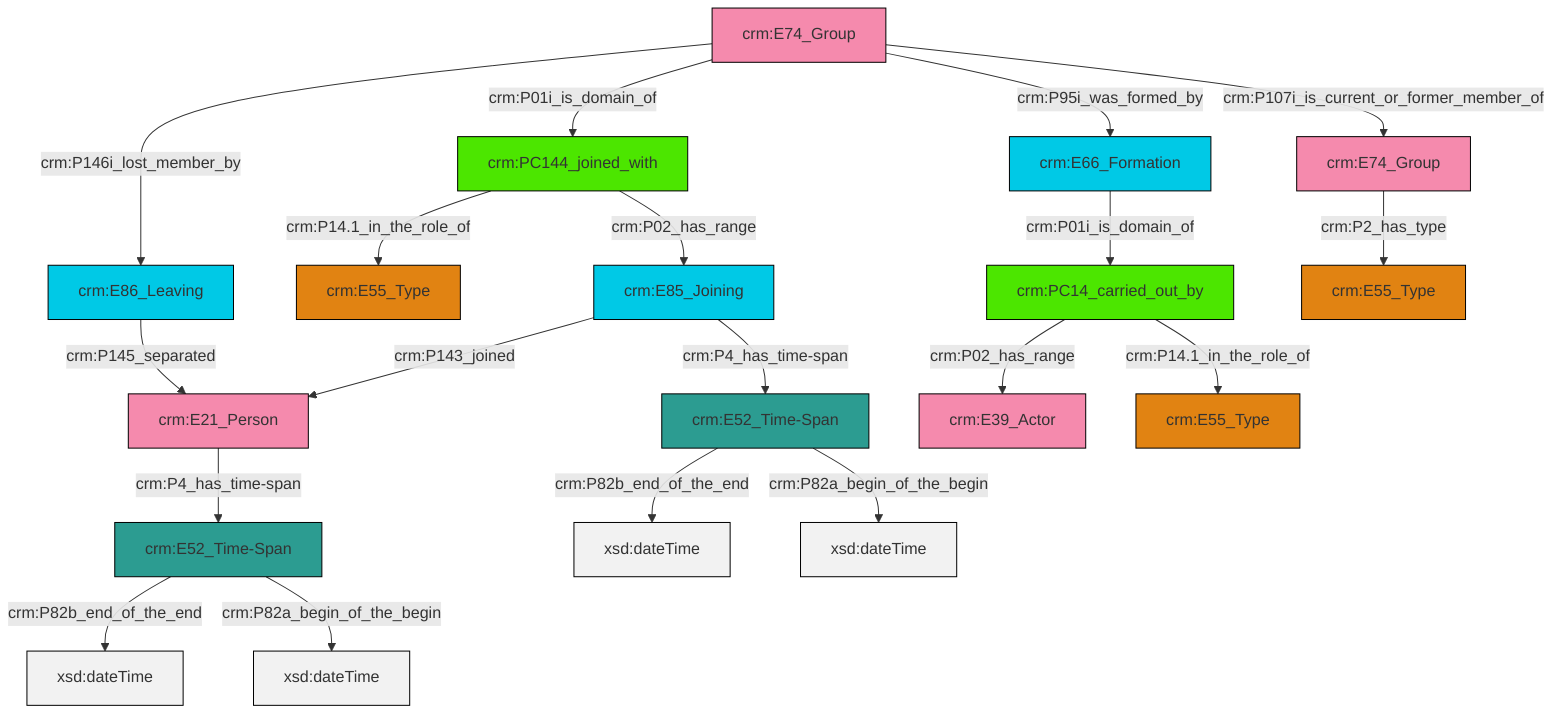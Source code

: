 graph TD
classDef Literal fill:#f2f2f2,stroke:#000000;
classDef CRM_Entity fill:#FFFFFF,stroke:#000000;
classDef Temporal_Entity fill:#00C9E6, stroke:#000000;
classDef Type fill:#E18312, stroke:#000000;
classDef Time-Span fill:#2C9C91, stroke:#000000;
classDef Appellation fill:#FFEB7F, stroke:#000000;
classDef Place fill:#008836, stroke:#000000;
classDef Persistent_Item fill:#B266B2, stroke:#000000;
classDef Conceptual_Object fill:#FFD700, stroke:#000000;
classDef Physical_Thing fill:#D2B48C, stroke:#000000;
classDef Actor fill:#f58aad, stroke:#000000;
classDef PC_Classes fill:#4ce600, stroke:#000000;
classDef Multi fill:#cccccc,stroke:#000000;

0["crm:E52_Time-Span"]:::Time-Span -->|crm:P82b_end_of_the_end| 4[xsd:dateTime]:::Literal
5["crm:E52_Time-Span"]:::Time-Span -->|crm:P82b_end_of_the_end| 6[xsd:dateTime]:::Literal
5["crm:E52_Time-Span"]:::Time-Span -->|crm:P82a_begin_of_the_begin| 7[xsd:dateTime]:::Literal
12["crm:E21_Person"]:::Actor -->|crm:P4_has_time-span| 5["crm:E52_Time-Span"]:::Time-Span
8["crm:E74_Group"]:::Actor -->|crm:P146i_lost_member_by| 15["crm:E86_Leaving"]:::Temporal_Entity
10["crm:PC144_joined_with"]:::PC_Classes -->|crm:P14.1_in_the_role_of| 16["crm:E55_Type"]:::Type
20["crm:E85_Joining"]:::Temporal_Entity -->|crm:P143_joined| 12["crm:E21_Person"]:::Actor
8["crm:E74_Group"]:::Actor -->|crm:P01i_is_domain_of| 10["crm:PC144_joined_with"]:::PC_Classes
22["crm:E74_Group"]:::Actor -->|crm:P2_has_type| 18["crm:E55_Type"]:::Type
13["crm:E66_Formation"]:::Temporal_Entity -->|crm:P01i_is_domain_of| 23["crm:PC14_carried_out_by"]:::PC_Classes
20["crm:E85_Joining"]:::Temporal_Entity -->|crm:P4_has_time-span| 0["crm:E52_Time-Span"]:::Time-Span
15["crm:E86_Leaving"]:::Temporal_Entity -->|crm:P145_separated| 12["crm:E21_Person"]:::Actor
8["crm:E74_Group"]:::Actor -->|crm:P95i_was_formed_by| 13["crm:E66_Formation"]:::Temporal_Entity
0["crm:E52_Time-Span"]:::Time-Span -->|crm:P82a_begin_of_the_begin| 25[xsd:dateTime]:::Literal
8["crm:E74_Group"]:::Actor -->|crm:P107i_is_current_or_former_member_of| 22["crm:E74_Group"]:::Actor
23["crm:PC14_carried_out_by"]:::PC_Classes -->|crm:P02_has_range| 30["crm:E39_Actor"]:::Actor
23["crm:PC14_carried_out_by"]:::PC_Classes -->|crm:P14.1_in_the_role_of| 2["crm:E55_Type"]:::Type
10["crm:PC144_joined_with"]:::PC_Classes -->|crm:P02_has_range| 20["crm:E85_Joining"]:::Temporal_Entity